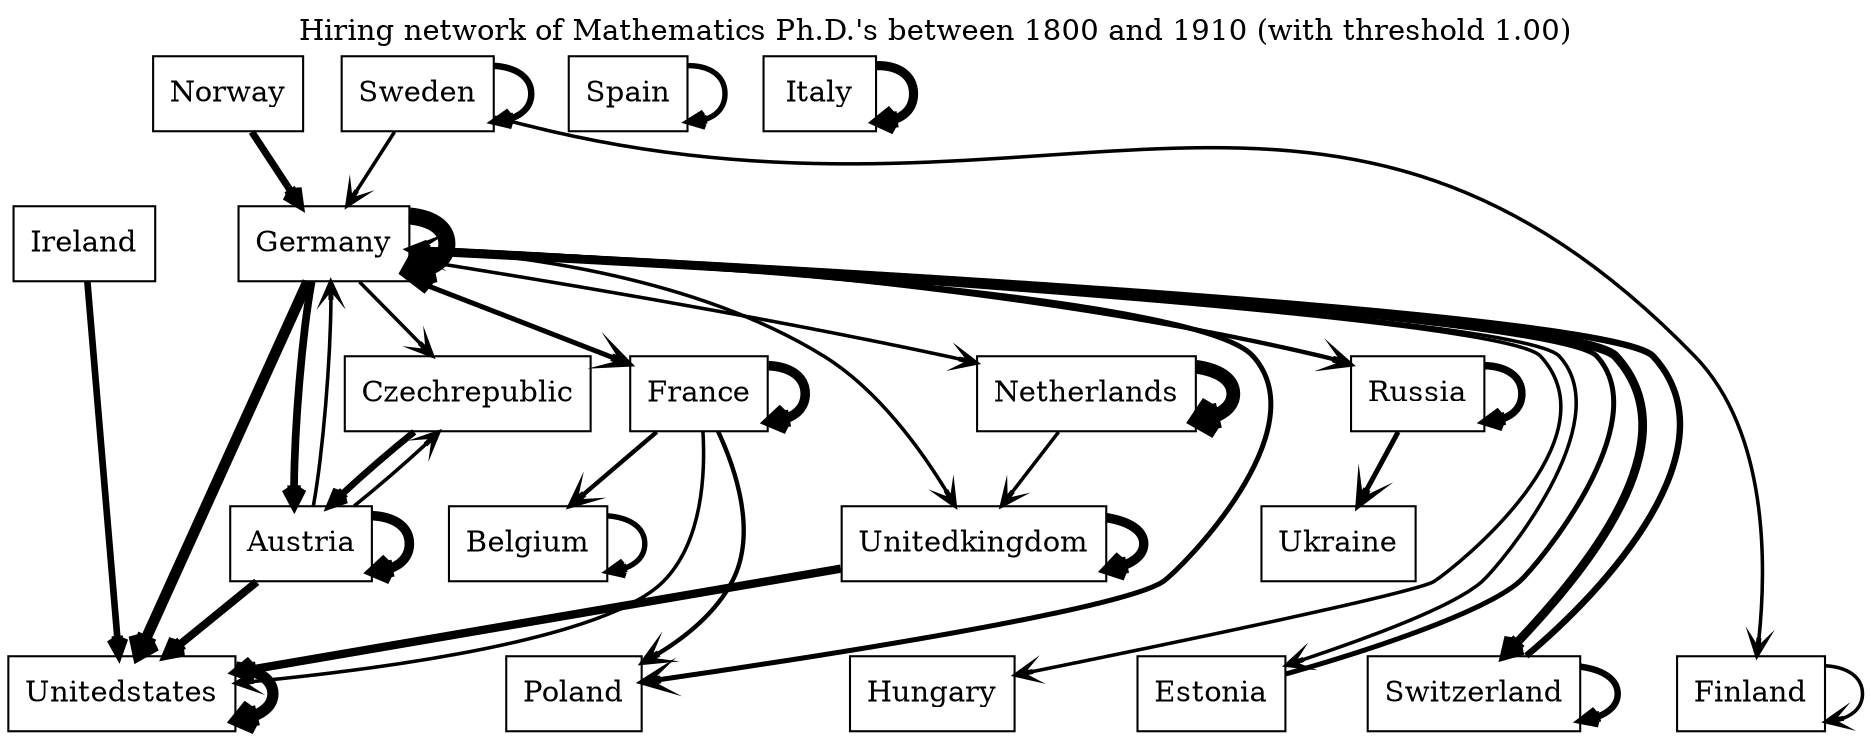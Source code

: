 digraph transition {
 node[shape="rectangle"];
 edge[arrowhead="vee", arrowsize=0.8, weight=0.1]; 
 labelloc="t"; 
 label="Hiring network of Mathematics Ph.D.'s between 1800 and 1910 (with threshold 1.00)"; 
  "Netherlands" -> "Unitedkingdom" [penwidth = 1.7];
  "Finland" -> "Finland" [penwidth = 1.7];
  "France" -> "Unitedstates" [penwidth = 1.7];
  "Germany" -> "Czechrepublic" [penwidth = 1.7];
  "Germany" -> "Hungary" [penwidth = 1.7];
  "Austria" -> "Germany" [penwidth = 1.7];
  "Germany" -> "Estonia" [penwidth = 1.7];
  "Austria" -> "Czechrepublic" [penwidth = 1.7];
  "Germany" -> "Unitedkingdom" [penwidth = 1.7];
  "Sweden" -> "Finland" [penwidth = 1.7];
  "Germany" -> "Netherlands" [penwidth = 1.7];
  "Sweden" -> "Germany" [penwidth = 1.7];
  "France" -> "Poland" [penwidth = 2.1];
  "France" -> "Belgium" [penwidth = 2.1];
  "Germany" -> "Russia" [penwidth = 2.1];
  "Germany" -> "Poland" [penwidth = 2.4];
  "Russia" -> "Ukraine" [penwidth = 2.4];
  "Estonia" -> "Germany" [penwidth = 2.4];
  "Germany" -> "France" [penwidth = 2.4];
  "Belgium" -> "Belgium" [penwidth = 2.6];
  "Spain" -> "Spain" [penwidth = 2.6];
  "Switzerland" -> "Germany" [penwidth = 3.1];
  "Sweden" -> "Sweden" [penwidth = 3.1];
  "Switzerland" -> "Switzerland" [penwidth = 3.1];
  "Ireland" -> "Unitedstates" [penwidth = 3.2];
  "Czechrepublic" -> "Austria" [penwidth = 3.2];
  "Norway" -> "Germany" [penwidth = 3.4];
  "Russia" -> "Russia" [penwidth = 3.6];
  "Germany" -> "Austria" [penwidth = 3.7];
  "Austria" -> "Unitedstates" [penwidth = 3.8];
  "Unitedkingdom" -> "Unitedstates" [penwidth = 4.0];
  "Germany" -> "Switzerland" [penwidth = 4.2];
  "Italy" -> "Italy" [penwidth = 4.4];
  "Unitedkingdom" -> "Unitedkingdom" [penwidth = 4.5];
  "Austria" -> "Austria" [penwidth = 4.6];
  "France" -> "France" [penwidth = 4.6];
  "Germany" -> "Unitedstates" [penwidth = 5.2];
  "Unitedstates" -> "Unitedstates" [penwidth = 5.4];
  "Netherlands" -> "Netherlands" [penwidth = 6.6];
  "Germany" -> "Germany" [penwidth = 8.2];
}
